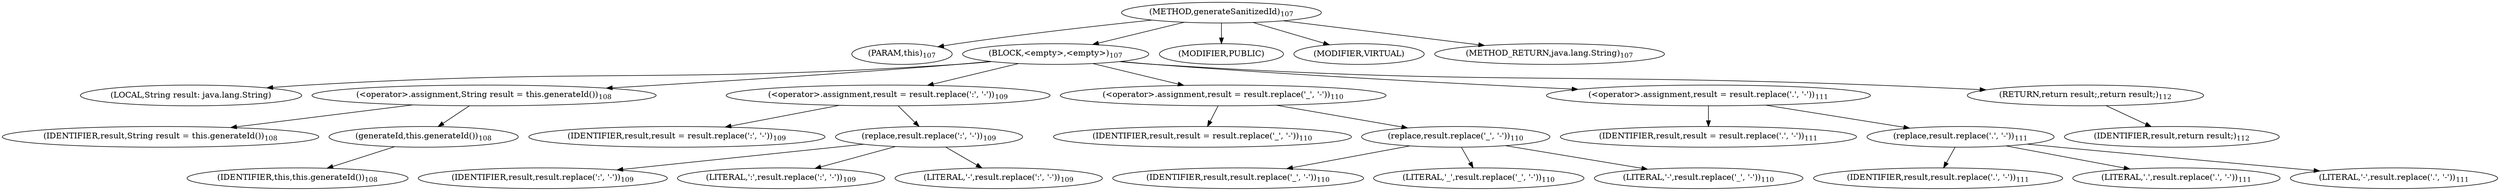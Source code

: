 digraph "generateSanitizedId" {  
"104" [label = <(METHOD,generateSanitizedId)<SUB>107</SUB>> ]
"13" [label = <(PARAM,this)<SUB>107</SUB>> ]
"105" [label = <(BLOCK,&lt;empty&gt;,&lt;empty&gt;)<SUB>107</SUB>> ]
"106" [label = <(LOCAL,String result: java.lang.String)> ]
"107" [label = <(&lt;operator&gt;.assignment,String result = this.generateId())<SUB>108</SUB>> ]
"108" [label = <(IDENTIFIER,result,String result = this.generateId())<SUB>108</SUB>> ]
"109" [label = <(generateId,this.generateId())<SUB>108</SUB>> ]
"12" [label = <(IDENTIFIER,this,this.generateId())<SUB>108</SUB>> ]
"110" [label = <(&lt;operator&gt;.assignment,result = result.replace(':', '-'))<SUB>109</SUB>> ]
"111" [label = <(IDENTIFIER,result,result = result.replace(':', '-'))<SUB>109</SUB>> ]
"112" [label = <(replace,result.replace(':', '-'))<SUB>109</SUB>> ]
"113" [label = <(IDENTIFIER,result,result.replace(':', '-'))<SUB>109</SUB>> ]
"114" [label = <(LITERAL,':',result.replace(':', '-'))<SUB>109</SUB>> ]
"115" [label = <(LITERAL,'-',result.replace(':', '-'))<SUB>109</SUB>> ]
"116" [label = <(&lt;operator&gt;.assignment,result = result.replace('_', '-'))<SUB>110</SUB>> ]
"117" [label = <(IDENTIFIER,result,result = result.replace('_', '-'))<SUB>110</SUB>> ]
"118" [label = <(replace,result.replace('_', '-'))<SUB>110</SUB>> ]
"119" [label = <(IDENTIFIER,result,result.replace('_', '-'))<SUB>110</SUB>> ]
"120" [label = <(LITERAL,'_',result.replace('_', '-'))<SUB>110</SUB>> ]
"121" [label = <(LITERAL,'-',result.replace('_', '-'))<SUB>110</SUB>> ]
"122" [label = <(&lt;operator&gt;.assignment,result = result.replace('.', '-'))<SUB>111</SUB>> ]
"123" [label = <(IDENTIFIER,result,result = result.replace('.', '-'))<SUB>111</SUB>> ]
"124" [label = <(replace,result.replace('.', '-'))<SUB>111</SUB>> ]
"125" [label = <(IDENTIFIER,result,result.replace('.', '-'))<SUB>111</SUB>> ]
"126" [label = <(LITERAL,'.',result.replace('.', '-'))<SUB>111</SUB>> ]
"127" [label = <(LITERAL,'-',result.replace('.', '-'))<SUB>111</SUB>> ]
"128" [label = <(RETURN,return result;,return result;)<SUB>112</SUB>> ]
"129" [label = <(IDENTIFIER,result,return result;)<SUB>112</SUB>> ]
"130" [label = <(MODIFIER,PUBLIC)> ]
"131" [label = <(MODIFIER,VIRTUAL)> ]
"132" [label = <(METHOD_RETURN,java.lang.String)<SUB>107</SUB>> ]
  "104" -> "13" 
  "104" -> "105" 
  "104" -> "130" 
  "104" -> "131" 
  "104" -> "132" 
  "105" -> "106" 
  "105" -> "107" 
  "105" -> "110" 
  "105" -> "116" 
  "105" -> "122" 
  "105" -> "128" 
  "107" -> "108" 
  "107" -> "109" 
  "109" -> "12" 
  "110" -> "111" 
  "110" -> "112" 
  "112" -> "113" 
  "112" -> "114" 
  "112" -> "115" 
  "116" -> "117" 
  "116" -> "118" 
  "118" -> "119" 
  "118" -> "120" 
  "118" -> "121" 
  "122" -> "123" 
  "122" -> "124" 
  "124" -> "125" 
  "124" -> "126" 
  "124" -> "127" 
  "128" -> "129" 
}
